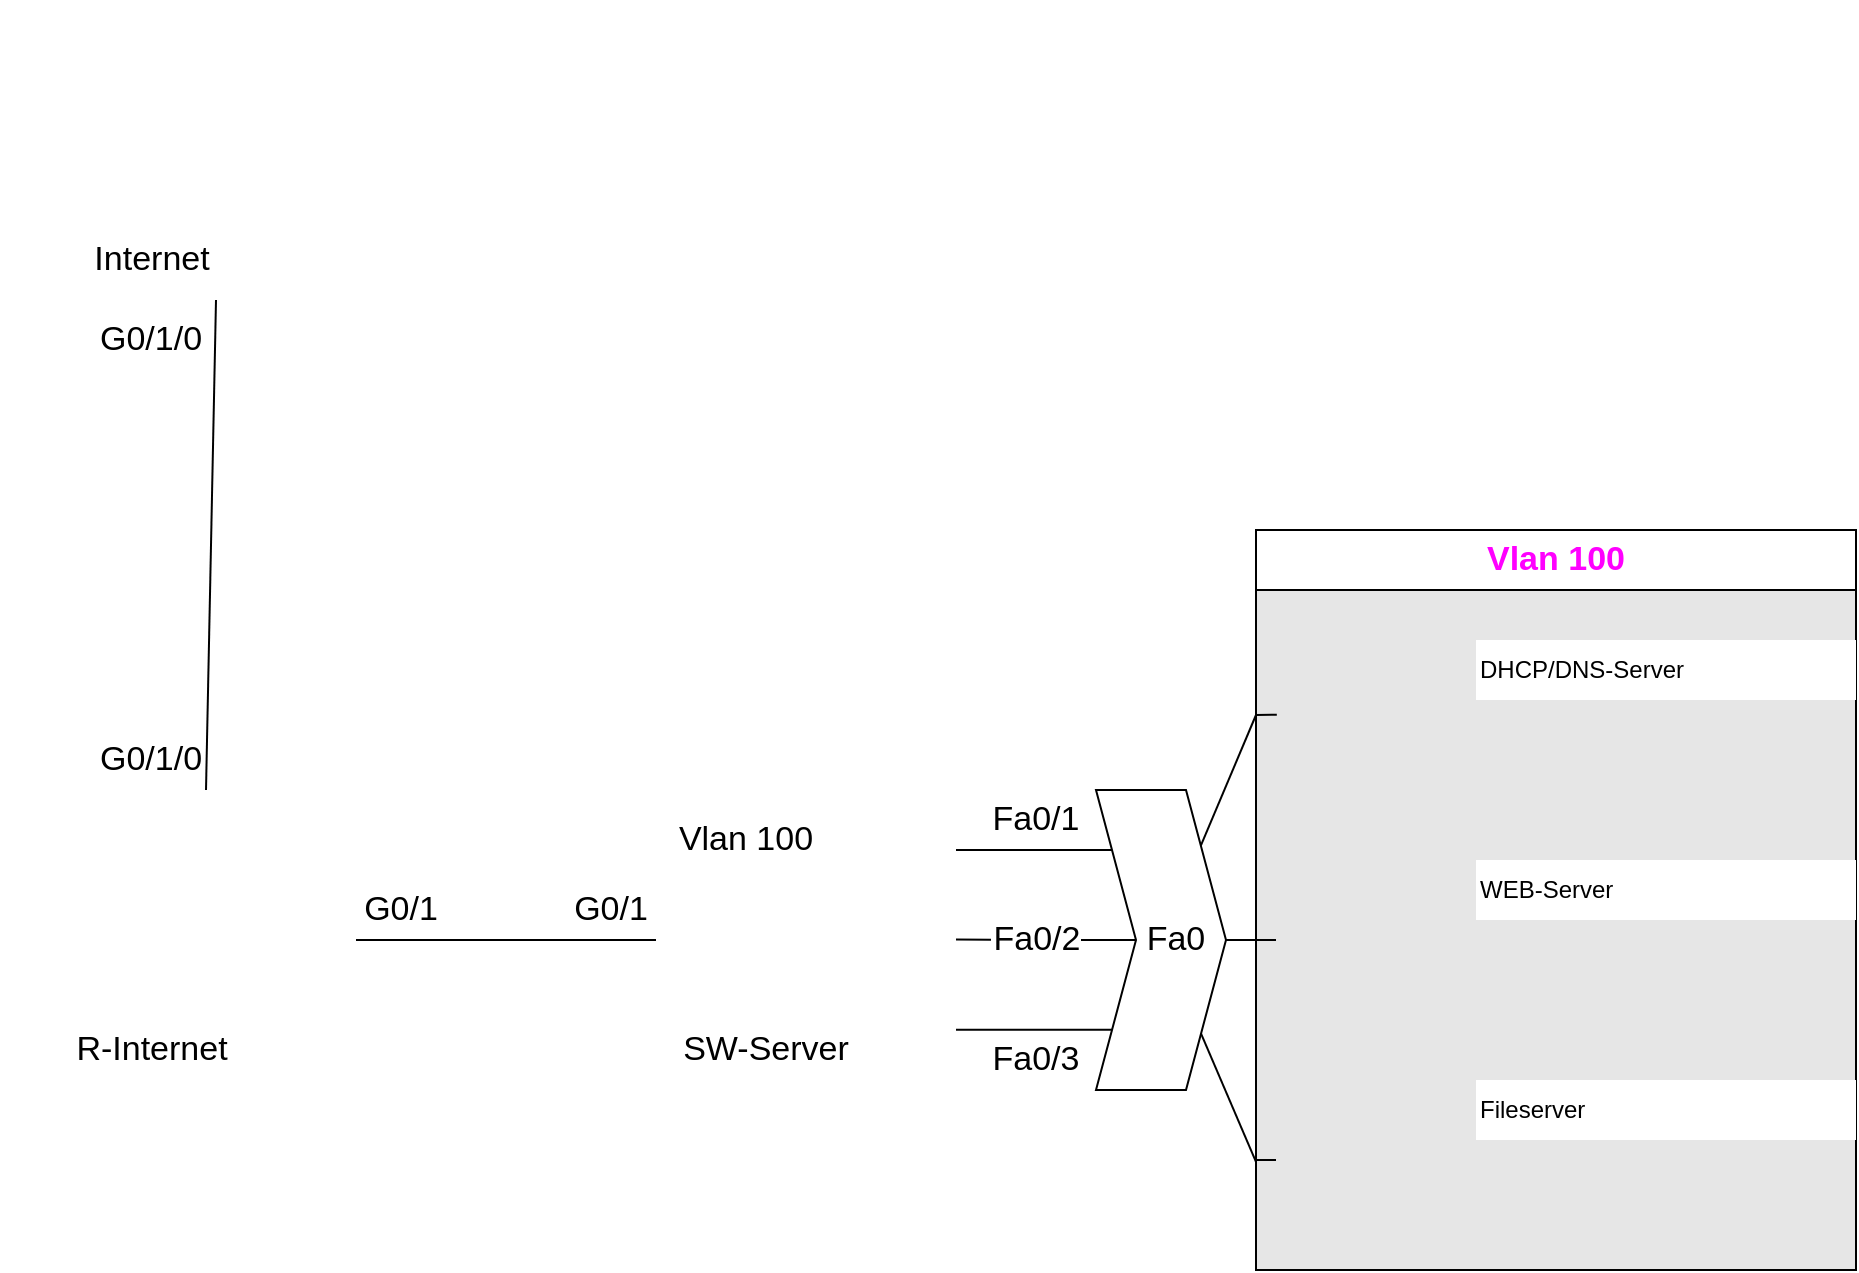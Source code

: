<mxfile version="21.1.4" type="github">
  <diagram name="Page-1" id="hzYzspmHcToFLVnpzh75">
    <mxGraphModel dx="2048" dy="1958" grid="1" gridSize="5" guides="1" tooltips="1" connect="1" arrows="1" fold="1" page="1" pageScale="1" pageWidth="827" pageHeight="1169" math="0" shadow="0">
      <root>
        <mxCell id="0" />
        <mxCell id="1" parent="0" />
        <mxCell id="T7hlSV2YIh6SdqNKYndl-16" value="" style="rounded=0;whiteSpace=wrap;html=1;fillColor=#E6E6E6;" parent="1" vertex="1">
          <mxGeometry x="405" y="115" width="300" height="370" as="geometry" />
        </mxCell>
        <mxCell id="T7hlSV2YIh6SdqNKYndl-5" value="" style="shape=image;verticalLabelPosition=bottom;labelBackgroundColor=default;verticalAlign=top;aspect=fixed;imageAspect=0;image=https://raw.githubusercontent.com/ecceman/affinity/48d4a4fa87957cb542678ed5952227028b8657f5/svg/square/blue/sq_switch_blue.svg;" parent="1" vertex="1">
          <mxGeometry x="105" y="245" width="150" height="150" as="geometry" />
        </mxCell>
        <mxCell id="T7hlSV2YIh6SdqNKYndl-6" value="&lt;font style=&quot;font-size: 17px;&quot;&gt;SW-Server&lt;/font&gt;" style="text;html=1;strokeColor=none;fillColor=none;align=center;verticalAlign=middle;whiteSpace=wrap;rounded=0;" parent="1" vertex="1">
          <mxGeometry x="85" y="360" width="150" height="30" as="geometry" />
        </mxCell>
        <mxCell id="T7hlSV2YIh6SdqNKYndl-7" value="" style="shape=image;verticalLabelPosition=bottom;labelBackgroundColor=default;verticalAlign=top;aspect=fixed;imageAspect=0;image=https://raw.githubusercontent.com/ecceman/affinity/48d4a4fa87957cb542678ed5952227028b8657f5/svg/square/green/sq_server_green.svg;" parent="1" vertex="1">
          <mxGeometry x="415" y="160" width="100" height="100" as="geometry" />
        </mxCell>
        <mxCell id="T7hlSV2YIh6SdqNKYndl-15" value="&lt;font style=&quot;font-size: 17px;&quot;&gt;Vlan 100&lt;/font&gt;" style="text;html=1;strokeColor=none;fillColor=none;align=center;verticalAlign=middle;whiteSpace=wrap;rounded=0;" parent="1" vertex="1">
          <mxGeometry x="75" y="255" width="150" height="30" as="geometry" />
        </mxCell>
        <mxCell id="T7hlSV2YIh6SdqNKYndl-23" value="&lt;font style=&quot;font-size: 17px;&quot;&gt;Fa0/1&lt;/font&gt;" style="text;html=1;strokeColor=none;fillColor=none;align=center;verticalAlign=middle;whiteSpace=wrap;rounded=0;" parent="1" vertex="1">
          <mxGeometry x="255" y="245" width="80" height="30" as="geometry" />
        </mxCell>
        <mxCell id="T7hlSV2YIh6SdqNKYndl-27" value="&lt;font style=&quot;font-size: 17px;&quot;&gt;Fa0/3&lt;/font&gt;" style="text;html=1;strokeColor=none;fillColor=none;align=center;verticalAlign=middle;whiteSpace=wrap;rounded=0;" parent="1" vertex="1">
          <mxGeometry x="255" y="365" width="80" height="30" as="geometry" />
        </mxCell>
        <mxCell id="T7hlSV2YIh6SdqNKYndl-26" value="&lt;font style=&quot;font-size: 17px;&quot;&gt;Fa0/2&lt;br&gt;&lt;/font&gt;" style="text;html=1;align=center;verticalAlign=middle;whiteSpace=wrap;rounded=0;" parent="1" vertex="1">
          <mxGeometry x="272.5" y="305" width="45" height="30" as="geometry" />
        </mxCell>
        <mxCell id="hb0CMTr2JkTFuSHMEP3A-5" value="" style="endArrow=none;html=1;rounded=0;" edge="1" parent="1">
          <mxGeometry width="50" height="50" relative="1" as="geometry">
            <mxPoint x="255" y="275" as="sourcePoint" />
            <mxPoint x="335" y="275" as="targetPoint" />
          </mxGeometry>
        </mxCell>
        <mxCell id="hb0CMTr2JkTFuSHMEP3A-6" value="" style="endArrow=none;html=1;rounded=0;" edge="1" parent="1" target="T7hlSV2YIh6SdqNKYndl-26">
          <mxGeometry width="50" height="50" relative="1" as="geometry">
            <mxPoint x="255" y="319.73" as="sourcePoint" />
            <mxPoint x="265" y="320" as="targetPoint" />
          </mxGeometry>
        </mxCell>
        <mxCell id="hb0CMTr2JkTFuSHMEP3A-10" value="" style="endArrow=none;html=1;rounded=0;" edge="1" parent="1">
          <mxGeometry width="50" height="50" relative="1" as="geometry">
            <mxPoint x="255" y="364.87" as="sourcePoint" />
            <mxPoint x="335" y="364.87" as="targetPoint" />
          </mxGeometry>
        </mxCell>
        <mxCell id="hb0CMTr2JkTFuSHMEP3A-1" value="" style="shape=step;perimeter=stepPerimeter;whiteSpace=wrap;html=1;fixedSize=1;strokeColor=default;fillColor=default;fillStyle=auto;gradientColor=none;gradientDirection=radial;" vertex="1" parent="1">
          <mxGeometry x="325" y="245" width="65" height="150" as="geometry" />
        </mxCell>
        <mxCell id="hb0CMTr2JkTFuSHMEP3A-12" value="" style="endArrow=none;html=1;rounded=0;entryX=1;entryY=0.5;entryDx=0;entryDy=0;exitX=0;exitY=0.5;exitDx=0;exitDy=0;" edge="1" parent="1" source="hb0CMTr2JkTFuSHMEP3A-1" target="T7hlSV2YIh6SdqNKYndl-26">
          <mxGeometry width="50" height="50" relative="1" as="geometry">
            <mxPoint x="260" y="324.73" as="sourcePoint" />
            <mxPoint x="278" y="325" as="targetPoint" />
          </mxGeometry>
        </mxCell>
        <mxCell id="T7hlSV2YIh6SdqNKYndl-35" value="&lt;font style=&quot;font-size: 17px;&quot;&gt;Fa0&lt;br&gt;&lt;/font&gt;" style="text;html=1;strokeColor=none;fillColor=none;align=center;verticalAlign=middle;whiteSpace=wrap;rounded=0;" parent="1" vertex="1">
          <mxGeometry x="345" y="305" width="40" height="30" as="geometry" />
        </mxCell>
        <mxCell id="hb0CMTr2JkTFuSHMEP3A-13" value="" style="shape=image;verticalLabelPosition=bottom;labelBackgroundColor=default;verticalAlign=top;aspect=fixed;imageAspect=0;image=https://raw.githubusercontent.com/ecceman/affinity/48d4a4fa87957cb542678ed5952227028b8657f5/svg/square/green/sq_server_green.svg;" vertex="1" parent="1">
          <mxGeometry x="415" y="270" width="100" height="100" as="geometry" />
        </mxCell>
        <mxCell id="hb0CMTr2JkTFuSHMEP3A-14" value="" style="shape=image;verticalLabelPosition=bottom;labelBackgroundColor=default;verticalAlign=top;aspect=fixed;imageAspect=0;image=https://raw.githubusercontent.com/ecceman/affinity/48d4a4fa87957cb542678ed5952227028b8657f5/svg/square/green/sq_server_green.svg;" vertex="1" parent="1">
          <mxGeometry x="415" y="380" width="100" height="100" as="geometry" />
        </mxCell>
        <mxCell id="hb0CMTr2JkTFuSHMEP3A-15" value="" style="endArrow=none;html=1;rounded=0;exitX=0;exitY=0.25;exitDx=0;exitDy=0;" edge="1" parent="1" source="T7hlSV2YIh6SdqNKYndl-16" target="hb0CMTr2JkTFuSHMEP3A-1">
          <mxGeometry width="50" height="50" relative="1" as="geometry">
            <mxPoint x="400" y="210" as="sourcePoint" />
            <mxPoint x="410" y="315" as="targetPoint" />
          </mxGeometry>
        </mxCell>
        <mxCell id="hb0CMTr2JkTFuSHMEP3A-16" value="" style="endArrow=none;html=1;rounded=0;exitX=1;exitY=0.5;exitDx=0;exitDy=0;entryX=0;entryY=0.5;entryDx=0;entryDy=0;" edge="1" parent="1" source="hb0CMTr2JkTFuSHMEP3A-1" target="hb0CMTr2JkTFuSHMEP3A-13">
          <mxGeometry width="50" height="50" relative="1" as="geometry">
            <mxPoint x="360" y="335" as="sourcePoint" />
            <mxPoint x="410" y="285" as="targetPoint" />
          </mxGeometry>
        </mxCell>
        <mxCell id="hb0CMTr2JkTFuSHMEP3A-19" value="&lt;font color=&quot;#ff00ff&quot; style=&quot;font-size: 17px;&quot;&gt;&lt;b&gt;Vlan 100&lt;/b&gt;&lt;/font&gt;" style="text;html=1;strokeColor=default;fillColor=default;align=center;verticalAlign=middle;whiteSpace=wrap;rounded=0;spacingLeft=0;" vertex="1" parent="1">
          <mxGeometry x="405" y="115" width="300" height="30" as="geometry" />
        </mxCell>
        <mxCell id="hb0CMTr2JkTFuSHMEP3A-20" value="" style="endArrow=none;html=1;rounded=0;exitX=0;exitY=0.25;exitDx=0;exitDy=0;entryX=0.004;entryY=0.474;entryDx=0;entryDy=0;entryPerimeter=0;" edge="1" parent="1" source="T7hlSV2YIh6SdqNKYndl-16" target="T7hlSV2YIh6SdqNKYndl-7">
          <mxGeometry width="50" height="50" relative="1" as="geometry">
            <mxPoint x="405" y="225" as="sourcePoint" />
            <mxPoint x="455" y="175" as="targetPoint" />
          </mxGeometry>
        </mxCell>
        <mxCell id="hb0CMTr2JkTFuSHMEP3A-21" value="" style="endArrow=none;html=1;rounded=0;entryX=0;entryY=0.854;entryDx=0;entryDy=0;entryPerimeter=0;" edge="1" parent="1" source="hb0CMTr2JkTFuSHMEP3A-1" target="T7hlSV2YIh6SdqNKYndl-16">
          <mxGeometry width="50" height="50" relative="1" as="geometry">
            <mxPoint x="350" y="455" as="sourcePoint" />
            <mxPoint x="400" y="405" as="targetPoint" />
          </mxGeometry>
        </mxCell>
        <mxCell id="hb0CMTr2JkTFuSHMEP3A-22" value="" style="endArrow=none;html=1;rounded=0;entryX=0;entryY=0.5;entryDx=0;entryDy=0;" edge="1" parent="1" target="hb0CMTr2JkTFuSHMEP3A-14">
          <mxGeometry width="50" height="50" relative="1" as="geometry">
            <mxPoint x="405" y="430" as="sourcePoint" />
            <mxPoint x="470" y="330" as="targetPoint" />
          </mxGeometry>
        </mxCell>
        <mxCell id="hb0CMTr2JkTFuSHMEP3A-24" value="DHCP/DNS-Server" style="text;html=1;align=left;verticalAlign=middle;whiteSpace=wrap;rounded=0;fontSize=12;fillColor=default;" vertex="1" parent="1">
          <mxGeometry x="515" y="170" width="190" height="30" as="geometry" />
        </mxCell>
        <mxCell id="hb0CMTr2JkTFuSHMEP3A-25" value="WEB-Server" style="text;html=1;align=left;verticalAlign=middle;whiteSpace=wrap;rounded=0;fontSize=12;fillColor=default;" vertex="1" parent="1">
          <mxGeometry x="515" y="280" width="190" height="30" as="geometry" />
        </mxCell>
        <mxCell id="hb0CMTr2JkTFuSHMEP3A-26" value="Fileserver" style="text;html=1;align=left;verticalAlign=middle;whiteSpace=wrap;rounded=0;fontSize=12;fillColor=default;" vertex="1" parent="1">
          <mxGeometry x="515" y="390" width="190" height="30" as="geometry" />
        </mxCell>
        <mxCell id="hb0CMTr2JkTFuSHMEP3A-27" value="" style="shape=image;verticalLabelPosition=bottom;labelBackgroundColor=default;verticalAlign=top;aspect=fixed;imageAspect=0;image=https://raw.githubusercontent.com/ecceman/affinity/48d4a4fa87957cb542678ed5952227028b8657f5/svg/square/blue/sq_router_blue.svg;" vertex="1" parent="1">
          <mxGeometry x="-195" y="245" width="150" height="150" as="geometry" />
        </mxCell>
        <mxCell id="hb0CMTr2JkTFuSHMEP3A-28" value="" style="endArrow=none;html=1;rounded=0;exitX=1;exitY=0.5;exitDx=0;exitDy=0;entryX=0;entryY=0.5;entryDx=0;entryDy=0;" edge="1" parent="1" source="hb0CMTr2JkTFuSHMEP3A-27" target="T7hlSV2YIh6SdqNKYndl-5">
          <mxGeometry width="50" height="50" relative="1" as="geometry">
            <mxPoint x="50" y="360" as="sourcePoint" />
            <mxPoint x="100" y="310" as="targetPoint" />
          </mxGeometry>
        </mxCell>
        <mxCell id="hb0CMTr2JkTFuSHMEP3A-29" value="&lt;font style=&quot;font-size: 17px;&quot;&gt;G0/1&lt;/font&gt;" style="text;html=1;strokeColor=none;fillColor=none;align=center;verticalAlign=middle;whiteSpace=wrap;rounded=0;" vertex="1" parent="1">
          <mxGeometry x="60" y="290" width="45" height="30" as="geometry" />
        </mxCell>
        <mxCell id="hb0CMTr2JkTFuSHMEP3A-31" value="&lt;font style=&quot;font-size: 17px;&quot;&gt;G0/1&lt;/font&gt;" style="text;html=1;strokeColor=none;fillColor=none;align=center;verticalAlign=middle;whiteSpace=wrap;rounded=0;" vertex="1" parent="1">
          <mxGeometry x="-45" y="290" width="45" height="30" as="geometry" />
        </mxCell>
        <mxCell id="hb0CMTr2JkTFuSHMEP3A-32" value="&lt;font style=&quot;font-size: 17px;&quot;&gt;G0/1/0&lt;/font&gt;" style="text;html=1;strokeColor=none;fillColor=none;align=center;verticalAlign=middle;whiteSpace=wrap;rounded=0;" vertex="1" parent="1">
          <mxGeometry x="-170" y="215" width="45" height="30" as="geometry" />
        </mxCell>
        <mxCell id="hb0CMTr2JkTFuSHMEP3A-33" value="" style="shape=image;verticalLabelPosition=bottom;labelBackgroundColor=default;verticalAlign=top;aspect=fixed;imageAspect=0;image=https://raw.githubusercontent.com/ecceman/affinity/48d4a4fa87957cb542678ed5952227028b8657f5/svg/square/blue/sq_cloud_blue.svg;" vertex="1" parent="1">
          <mxGeometry x="-190" y="-150" width="150" height="150" as="geometry" />
        </mxCell>
        <mxCell id="hb0CMTr2JkTFuSHMEP3A-34" value="" style="endArrow=none;html=1;rounded=0;entryX=0.5;entryY=1;entryDx=0;entryDy=0;exitX=0.5;exitY=0;exitDx=0;exitDy=0;" edge="1" parent="1" source="hb0CMTr2JkTFuSHMEP3A-27" target="hb0CMTr2JkTFuSHMEP3A-33">
          <mxGeometry width="50" height="50" relative="1" as="geometry">
            <mxPoint x="-215" y="130" as="sourcePoint" />
            <mxPoint x="-165" y="80" as="targetPoint" />
          </mxGeometry>
        </mxCell>
        <mxCell id="hb0CMTr2JkTFuSHMEP3A-36" value="&lt;font style=&quot;font-size: 17px;&quot;&gt;G0/1/0&lt;/font&gt;" style="text;html=1;strokeColor=none;fillColor=none;align=center;verticalAlign=middle;whiteSpace=wrap;rounded=0;" vertex="1" parent="1">
          <mxGeometry x="-170" y="5" width="45" height="30" as="geometry" />
        </mxCell>
        <mxCell id="hb0CMTr2JkTFuSHMEP3A-37" value="&lt;font style=&quot;font-size: 17px;&quot;&gt;R-Internet&lt;/font&gt;" style="text;html=1;strokeColor=none;fillColor=none;align=center;verticalAlign=middle;whiteSpace=wrap;rounded=0;" vertex="1" parent="1">
          <mxGeometry x="-222.5" y="360" width="150" height="30" as="geometry" />
        </mxCell>
        <mxCell id="hb0CMTr2JkTFuSHMEP3A-38" value="&lt;font style=&quot;font-size: 17px;&quot;&gt;Internet&lt;/font&gt;" style="text;html=1;strokeColor=none;fillColor=none;align=center;verticalAlign=middle;whiteSpace=wrap;rounded=0;" vertex="1" parent="1">
          <mxGeometry x="-222.5" y="-35" width="150" height="30" as="geometry" />
        </mxCell>
      </root>
    </mxGraphModel>
  </diagram>
</mxfile>
